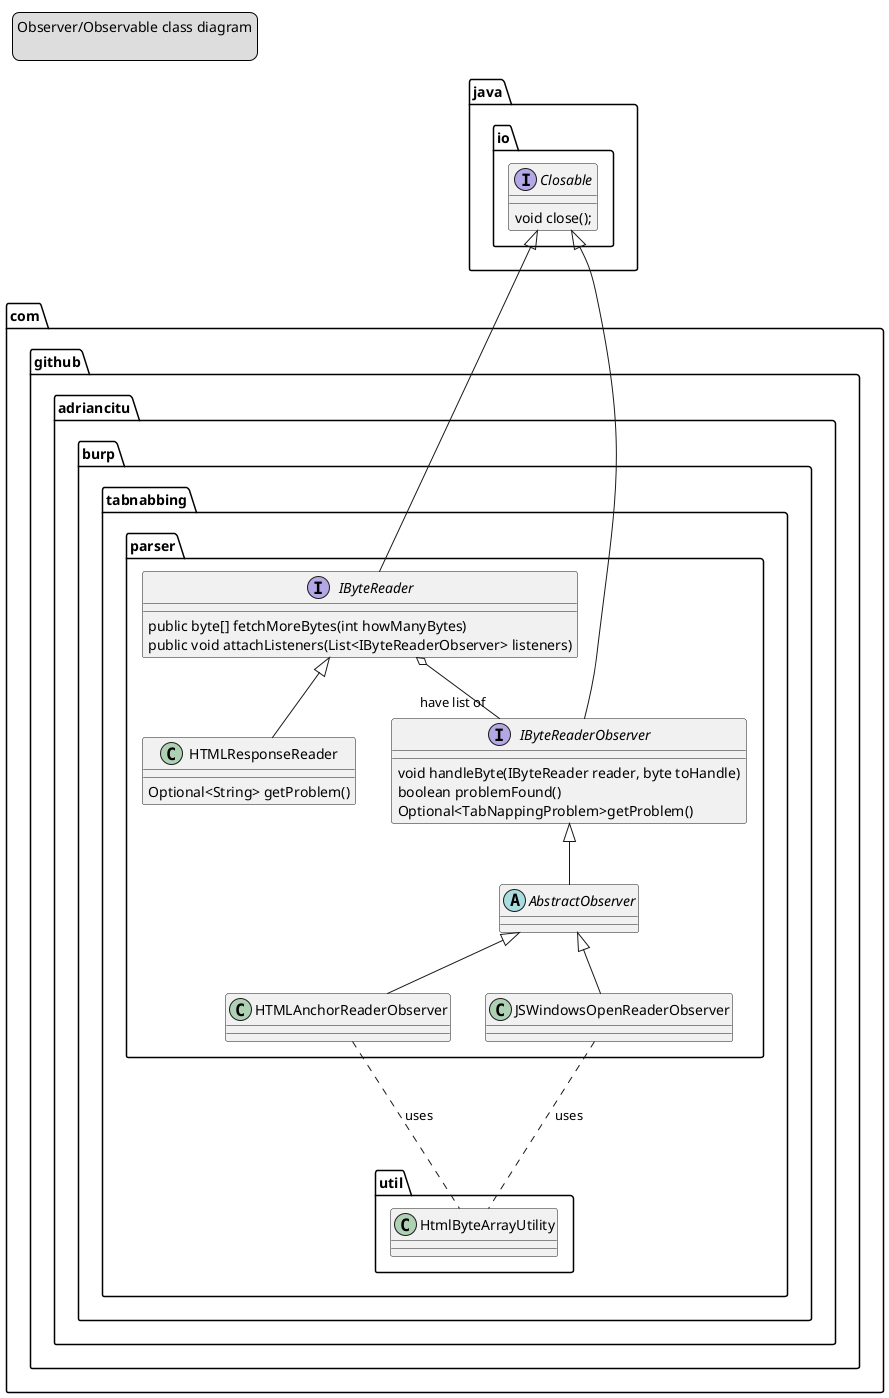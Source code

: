 @startuml
legend top left
Observer/Observable class diagram

end legend

package java.io {
interface Closable {
    void close();
}
}

package com.github.adriancitu.burp.tabnabbing.parser {
interface IByteReader {
   public byte[] fetchMoreBytes(int howManyBytes)
   public void attachListeners(List<IByteReaderObserver> listeners)
}

interface IByteReaderObserver {
    void handleByte(IByteReader reader, byte toHandle)
    boolean problemFound()
    Optional<TabNappingProblem>getProblem()
}

abstract class AbstractObserver
class HTMLResponseReader {
    Optional<String> getProblem()
}





Closable  <|-- IByteReader
Closable  <|-- IByteReaderObserver


IByteReaderObserver <|-- AbstractObserver

AbstractObserver <|-- HTMLAnchorReaderObserver
AbstractObserver <|-- JSWindowsOpenReaderObserver

}

package com.github.adriancitu.burp.tabnabbing.util {
    class HtmlByteArrayUtility


HTMLAnchorReaderObserver ... HtmlByteArrayUtility: uses
JSWindowsOpenReaderObserver ... HtmlByteArrayUtility: uses

IByteReader <|-- HTMLResponseReader

IByteReader o-- "have list of" IByteReaderObserver
}
@enduml